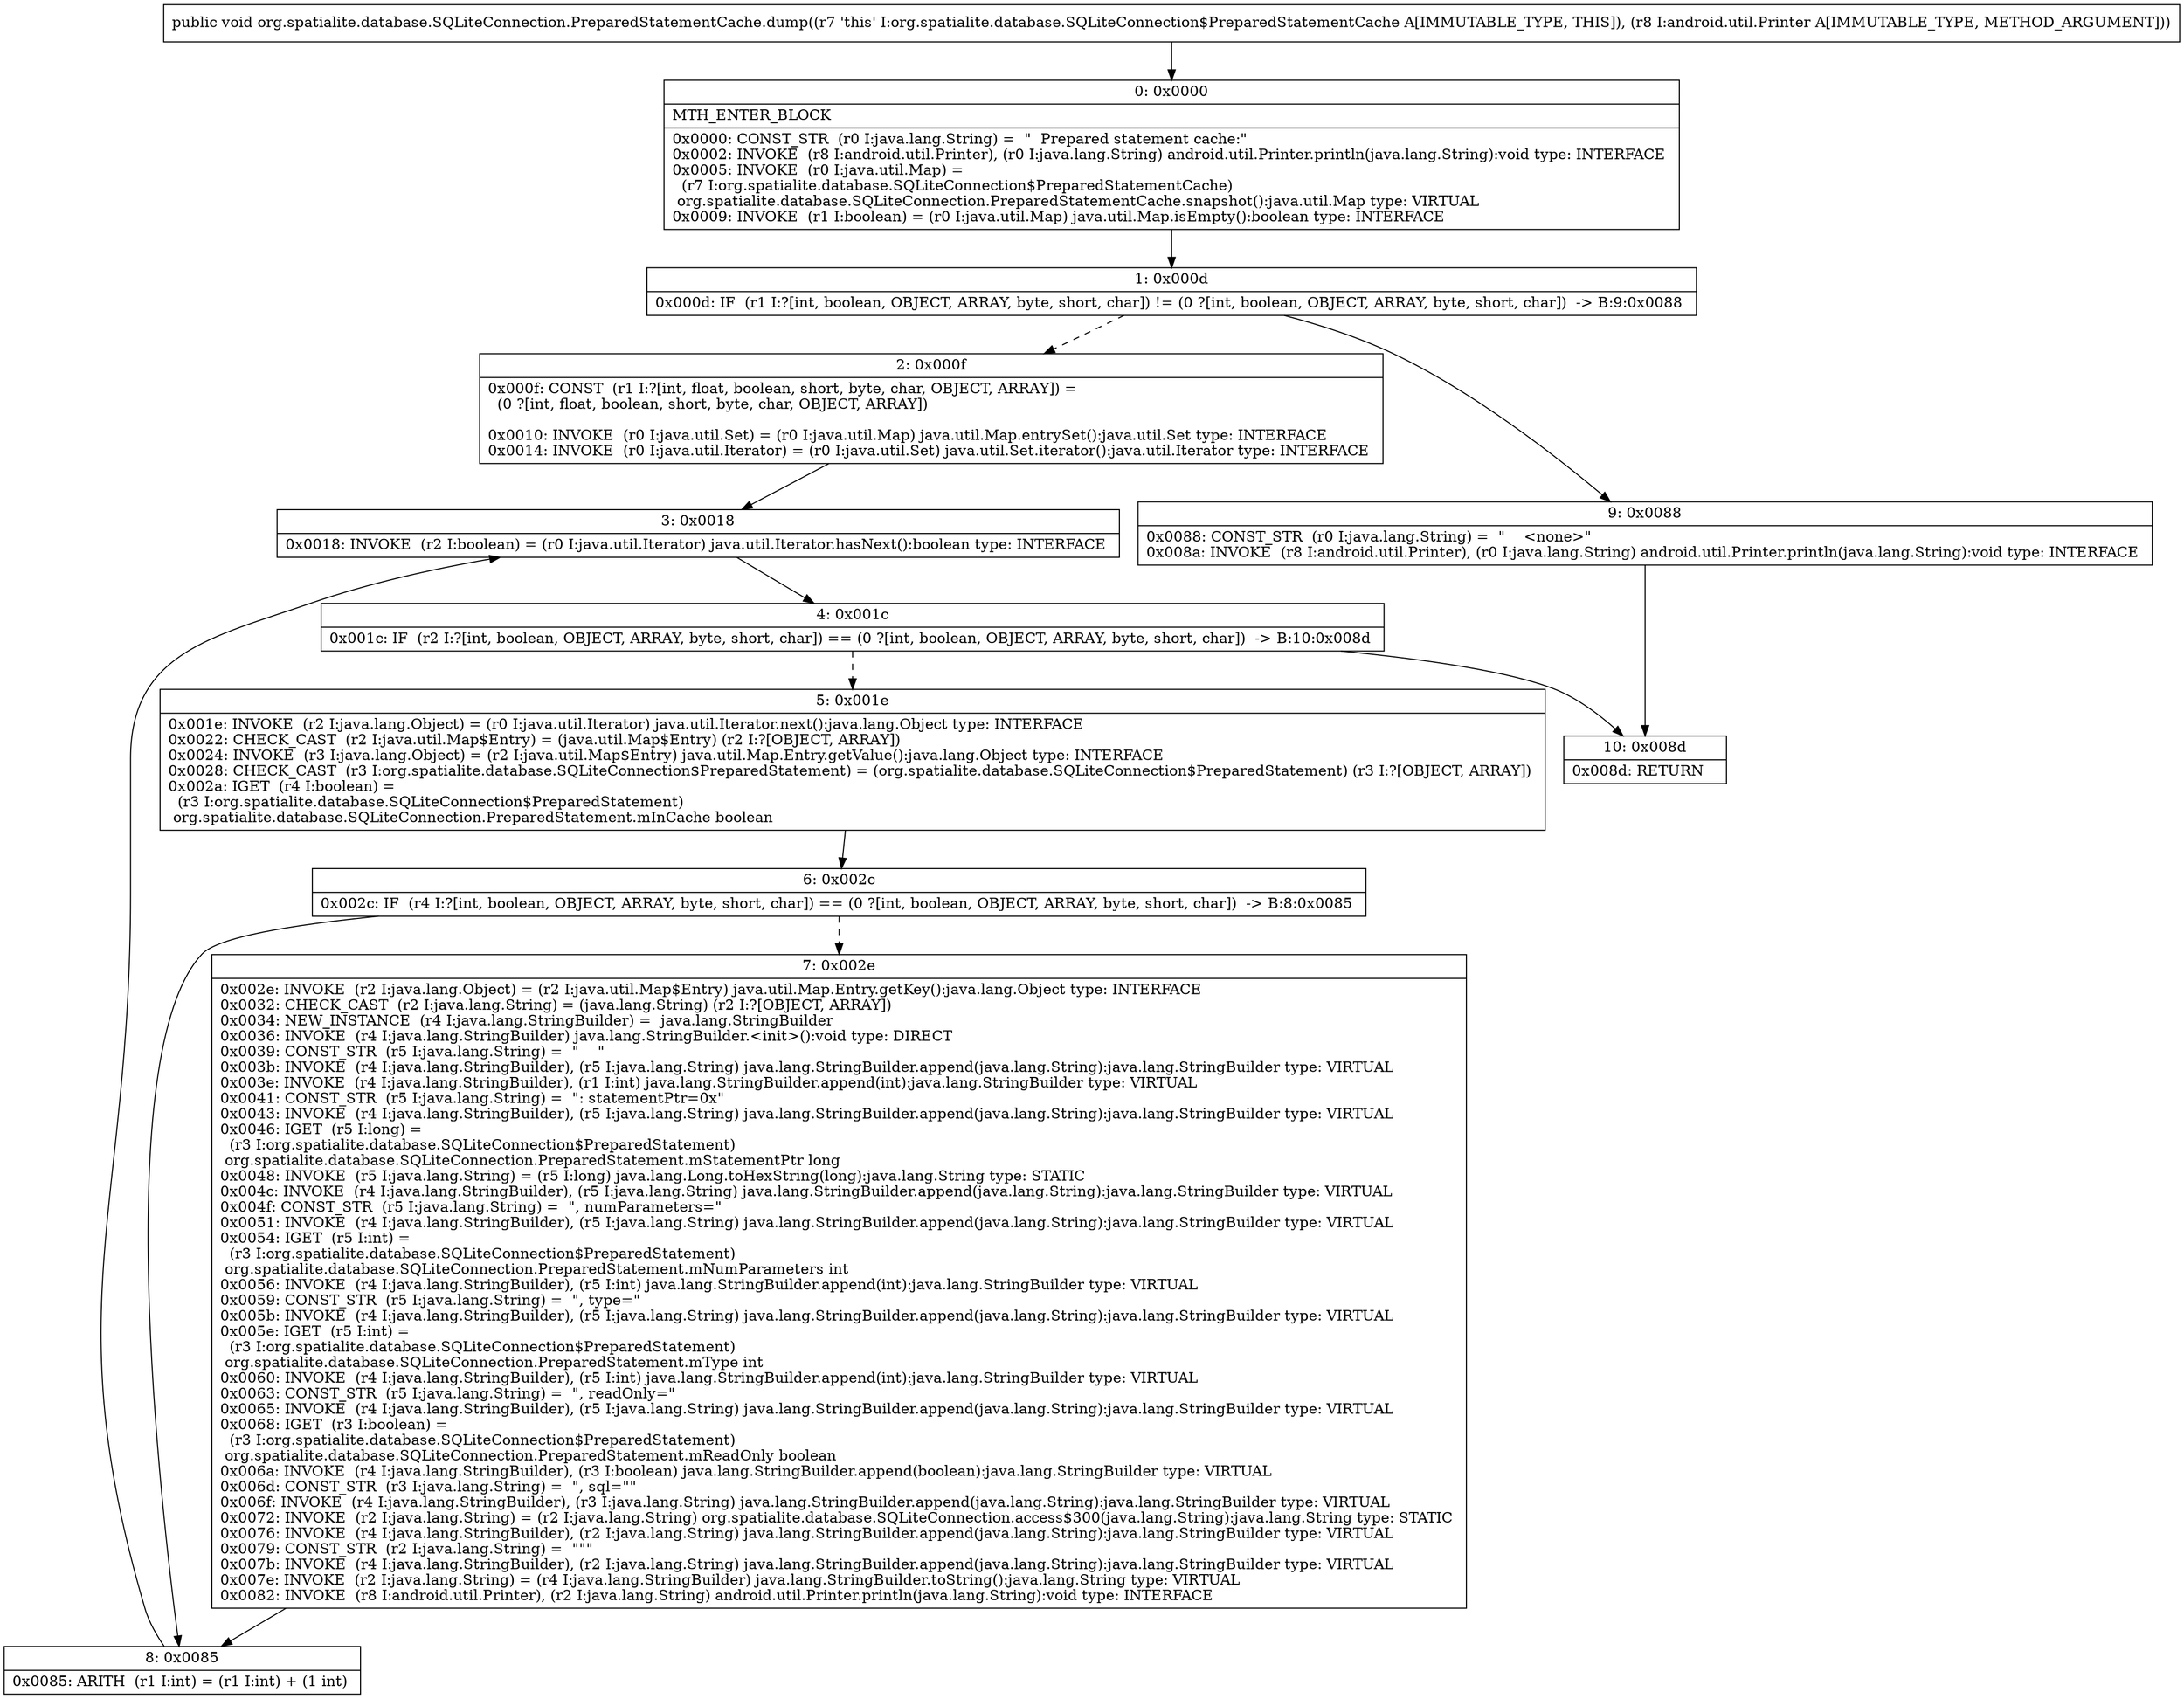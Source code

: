 digraph "CFG fororg.spatialite.database.SQLiteConnection.PreparedStatementCache.dump(Landroid\/util\/Printer;)V" {
Node_0 [shape=record,label="{0\:\ 0x0000|MTH_ENTER_BLOCK\l|0x0000: CONST_STR  (r0 I:java.lang.String) =  \"  Prepared statement cache:\" \l0x0002: INVOKE  (r8 I:android.util.Printer), (r0 I:java.lang.String) android.util.Printer.println(java.lang.String):void type: INTERFACE \l0x0005: INVOKE  (r0 I:java.util.Map) = \l  (r7 I:org.spatialite.database.SQLiteConnection$PreparedStatementCache)\l org.spatialite.database.SQLiteConnection.PreparedStatementCache.snapshot():java.util.Map type: VIRTUAL \l0x0009: INVOKE  (r1 I:boolean) = (r0 I:java.util.Map) java.util.Map.isEmpty():boolean type: INTERFACE \l}"];
Node_1 [shape=record,label="{1\:\ 0x000d|0x000d: IF  (r1 I:?[int, boolean, OBJECT, ARRAY, byte, short, char]) != (0 ?[int, boolean, OBJECT, ARRAY, byte, short, char])  \-\> B:9:0x0088 \l}"];
Node_2 [shape=record,label="{2\:\ 0x000f|0x000f: CONST  (r1 I:?[int, float, boolean, short, byte, char, OBJECT, ARRAY]) = \l  (0 ?[int, float, boolean, short, byte, char, OBJECT, ARRAY])\l \l0x0010: INVOKE  (r0 I:java.util.Set) = (r0 I:java.util.Map) java.util.Map.entrySet():java.util.Set type: INTERFACE \l0x0014: INVOKE  (r0 I:java.util.Iterator) = (r0 I:java.util.Set) java.util.Set.iterator():java.util.Iterator type: INTERFACE \l}"];
Node_3 [shape=record,label="{3\:\ 0x0018|0x0018: INVOKE  (r2 I:boolean) = (r0 I:java.util.Iterator) java.util.Iterator.hasNext():boolean type: INTERFACE \l}"];
Node_4 [shape=record,label="{4\:\ 0x001c|0x001c: IF  (r2 I:?[int, boolean, OBJECT, ARRAY, byte, short, char]) == (0 ?[int, boolean, OBJECT, ARRAY, byte, short, char])  \-\> B:10:0x008d \l}"];
Node_5 [shape=record,label="{5\:\ 0x001e|0x001e: INVOKE  (r2 I:java.lang.Object) = (r0 I:java.util.Iterator) java.util.Iterator.next():java.lang.Object type: INTERFACE \l0x0022: CHECK_CAST  (r2 I:java.util.Map$Entry) = (java.util.Map$Entry) (r2 I:?[OBJECT, ARRAY]) \l0x0024: INVOKE  (r3 I:java.lang.Object) = (r2 I:java.util.Map$Entry) java.util.Map.Entry.getValue():java.lang.Object type: INTERFACE \l0x0028: CHECK_CAST  (r3 I:org.spatialite.database.SQLiteConnection$PreparedStatement) = (org.spatialite.database.SQLiteConnection$PreparedStatement) (r3 I:?[OBJECT, ARRAY]) \l0x002a: IGET  (r4 I:boolean) = \l  (r3 I:org.spatialite.database.SQLiteConnection$PreparedStatement)\l org.spatialite.database.SQLiteConnection.PreparedStatement.mInCache boolean \l}"];
Node_6 [shape=record,label="{6\:\ 0x002c|0x002c: IF  (r4 I:?[int, boolean, OBJECT, ARRAY, byte, short, char]) == (0 ?[int, boolean, OBJECT, ARRAY, byte, short, char])  \-\> B:8:0x0085 \l}"];
Node_7 [shape=record,label="{7\:\ 0x002e|0x002e: INVOKE  (r2 I:java.lang.Object) = (r2 I:java.util.Map$Entry) java.util.Map.Entry.getKey():java.lang.Object type: INTERFACE \l0x0032: CHECK_CAST  (r2 I:java.lang.String) = (java.lang.String) (r2 I:?[OBJECT, ARRAY]) \l0x0034: NEW_INSTANCE  (r4 I:java.lang.StringBuilder) =  java.lang.StringBuilder \l0x0036: INVOKE  (r4 I:java.lang.StringBuilder) java.lang.StringBuilder.\<init\>():void type: DIRECT \l0x0039: CONST_STR  (r5 I:java.lang.String) =  \"    \" \l0x003b: INVOKE  (r4 I:java.lang.StringBuilder), (r5 I:java.lang.String) java.lang.StringBuilder.append(java.lang.String):java.lang.StringBuilder type: VIRTUAL \l0x003e: INVOKE  (r4 I:java.lang.StringBuilder), (r1 I:int) java.lang.StringBuilder.append(int):java.lang.StringBuilder type: VIRTUAL \l0x0041: CONST_STR  (r5 I:java.lang.String) =  \": statementPtr=0x\" \l0x0043: INVOKE  (r4 I:java.lang.StringBuilder), (r5 I:java.lang.String) java.lang.StringBuilder.append(java.lang.String):java.lang.StringBuilder type: VIRTUAL \l0x0046: IGET  (r5 I:long) = \l  (r3 I:org.spatialite.database.SQLiteConnection$PreparedStatement)\l org.spatialite.database.SQLiteConnection.PreparedStatement.mStatementPtr long \l0x0048: INVOKE  (r5 I:java.lang.String) = (r5 I:long) java.lang.Long.toHexString(long):java.lang.String type: STATIC \l0x004c: INVOKE  (r4 I:java.lang.StringBuilder), (r5 I:java.lang.String) java.lang.StringBuilder.append(java.lang.String):java.lang.StringBuilder type: VIRTUAL \l0x004f: CONST_STR  (r5 I:java.lang.String) =  \", numParameters=\" \l0x0051: INVOKE  (r4 I:java.lang.StringBuilder), (r5 I:java.lang.String) java.lang.StringBuilder.append(java.lang.String):java.lang.StringBuilder type: VIRTUAL \l0x0054: IGET  (r5 I:int) = \l  (r3 I:org.spatialite.database.SQLiteConnection$PreparedStatement)\l org.spatialite.database.SQLiteConnection.PreparedStatement.mNumParameters int \l0x0056: INVOKE  (r4 I:java.lang.StringBuilder), (r5 I:int) java.lang.StringBuilder.append(int):java.lang.StringBuilder type: VIRTUAL \l0x0059: CONST_STR  (r5 I:java.lang.String) =  \", type=\" \l0x005b: INVOKE  (r4 I:java.lang.StringBuilder), (r5 I:java.lang.String) java.lang.StringBuilder.append(java.lang.String):java.lang.StringBuilder type: VIRTUAL \l0x005e: IGET  (r5 I:int) = \l  (r3 I:org.spatialite.database.SQLiteConnection$PreparedStatement)\l org.spatialite.database.SQLiteConnection.PreparedStatement.mType int \l0x0060: INVOKE  (r4 I:java.lang.StringBuilder), (r5 I:int) java.lang.StringBuilder.append(int):java.lang.StringBuilder type: VIRTUAL \l0x0063: CONST_STR  (r5 I:java.lang.String) =  \", readOnly=\" \l0x0065: INVOKE  (r4 I:java.lang.StringBuilder), (r5 I:java.lang.String) java.lang.StringBuilder.append(java.lang.String):java.lang.StringBuilder type: VIRTUAL \l0x0068: IGET  (r3 I:boolean) = \l  (r3 I:org.spatialite.database.SQLiteConnection$PreparedStatement)\l org.spatialite.database.SQLiteConnection.PreparedStatement.mReadOnly boolean \l0x006a: INVOKE  (r4 I:java.lang.StringBuilder), (r3 I:boolean) java.lang.StringBuilder.append(boolean):java.lang.StringBuilder type: VIRTUAL \l0x006d: CONST_STR  (r3 I:java.lang.String) =  \", sql=\"\" \l0x006f: INVOKE  (r4 I:java.lang.StringBuilder), (r3 I:java.lang.String) java.lang.StringBuilder.append(java.lang.String):java.lang.StringBuilder type: VIRTUAL \l0x0072: INVOKE  (r2 I:java.lang.String) = (r2 I:java.lang.String) org.spatialite.database.SQLiteConnection.access$300(java.lang.String):java.lang.String type: STATIC \l0x0076: INVOKE  (r4 I:java.lang.StringBuilder), (r2 I:java.lang.String) java.lang.StringBuilder.append(java.lang.String):java.lang.StringBuilder type: VIRTUAL \l0x0079: CONST_STR  (r2 I:java.lang.String) =  \"\"\" \l0x007b: INVOKE  (r4 I:java.lang.StringBuilder), (r2 I:java.lang.String) java.lang.StringBuilder.append(java.lang.String):java.lang.StringBuilder type: VIRTUAL \l0x007e: INVOKE  (r2 I:java.lang.String) = (r4 I:java.lang.StringBuilder) java.lang.StringBuilder.toString():java.lang.String type: VIRTUAL \l0x0082: INVOKE  (r8 I:android.util.Printer), (r2 I:java.lang.String) android.util.Printer.println(java.lang.String):void type: INTERFACE \l}"];
Node_8 [shape=record,label="{8\:\ 0x0085|0x0085: ARITH  (r1 I:int) = (r1 I:int) + (1 int) \l}"];
Node_9 [shape=record,label="{9\:\ 0x0088|0x0088: CONST_STR  (r0 I:java.lang.String) =  \"    \<none\>\" \l0x008a: INVOKE  (r8 I:android.util.Printer), (r0 I:java.lang.String) android.util.Printer.println(java.lang.String):void type: INTERFACE \l}"];
Node_10 [shape=record,label="{10\:\ 0x008d|0x008d: RETURN   \l}"];
MethodNode[shape=record,label="{public void org.spatialite.database.SQLiteConnection.PreparedStatementCache.dump((r7 'this' I:org.spatialite.database.SQLiteConnection$PreparedStatementCache A[IMMUTABLE_TYPE, THIS]), (r8 I:android.util.Printer A[IMMUTABLE_TYPE, METHOD_ARGUMENT])) }"];
MethodNode -> Node_0;
Node_0 -> Node_1;
Node_1 -> Node_2[style=dashed];
Node_1 -> Node_9;
Node_2 -> Node_3;
Node_3 -> Node_4;
Node_4 -> Node_5[style=dashed];
Node_4 -> Node_10;
Node_5 -> Node_6;
Node_6 -> Node_7[style=dashed];
Node_6 -> Node_8;
Node_7 -> Node_8;
Node_8 -> Node_3;
Node_9 -> Node_10;
}

